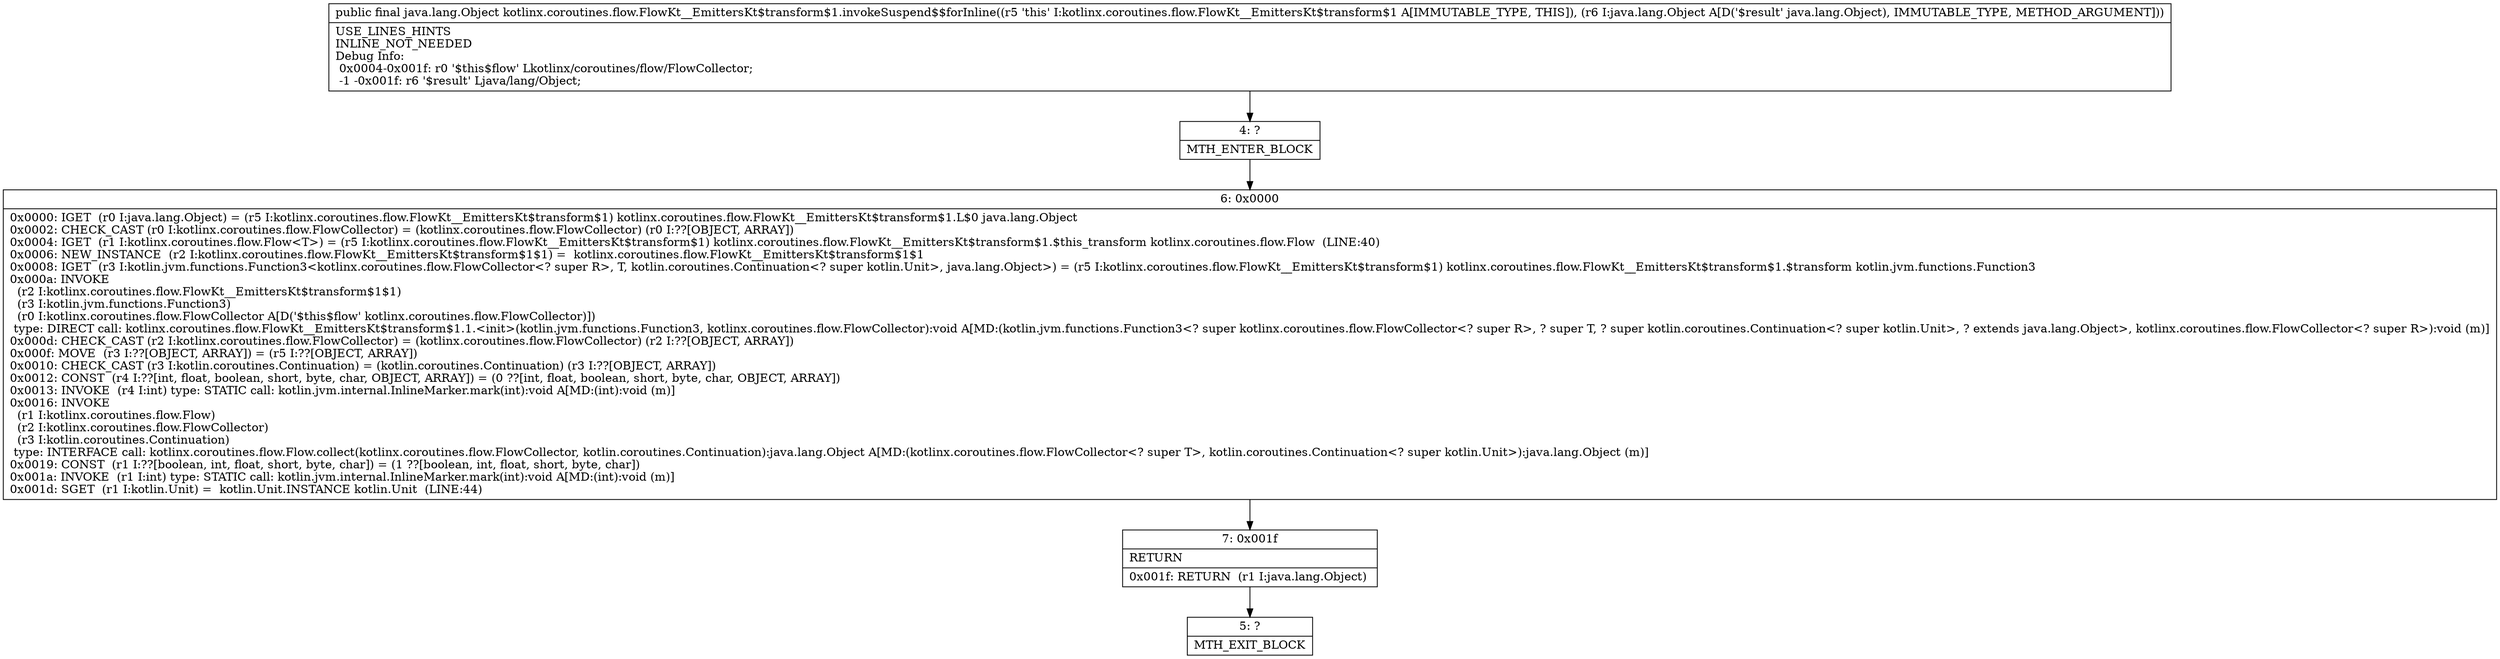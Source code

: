 digraph "CFG forkotlinx.coroutines.flow.FlowKt__EmittersKt$transform$1.invokeSuspend$$forInline(Ljava\/lang\/Object;)Ljava\/lang\/Object;" {
Node_4 [shape=record,label="{4\:\ ?|MTH_ENTER_BLOCK\l}"];
Node_6 [shape=record,label="{6\:\ 0x0000|0x0000: IGET  (r0 I:java.lang.Object) = (r5 I:kotlinx.coroutines.flow.FlowKt__EmittersKt$transform$1) kotlinx.coroutines.flow.FlowKt__EmittersKt$transform$1.L$0 java.lang.Object \l0x0002: CHECK_CAST (r0 I:kotlinx.coroutines.flow.FlowCollector) = (kotlinx.coroutines.flow.FlowCollector) (r0 I:??[OBJECT, ARRAY]) \l0x0004: IGET  (r1 I:kotlinx.coroutines.flow.Flow\<T\>) = (r5 I:kotlinx.coroutines.flow.FlowKt__EmittersKt$transform$1) kotlinx.coroutines.flow.FlowKt__EmittersKt$transform$1.$this_transform kotlinx.coroutines.flow.Flow  (LINE:40)\l0x0006: NEW_INSTANCE  (r2 I:kotlinx.coroutines.flow.FlowKt__EmittersKt$transform$1$1) =  kotlinx.coroutines.flow.FlowKt__EmittersKt$transform$1$1 \l0x0008: IGET  (r3 I:kotlin.jvm.functions.Function3\<kotlinx.coroutines.flow.FlowCollector\<? super R\>, T, kotlin.coroutines.Continuation\<? super kotlin.Unit\>, java.lang.Object\>) = (r5 I:kotlinx.coroutines.flow.FlowKt__EmittersKt$transform$1) kotlinx.coroutines.flow.FlowKt__EmittersKt$transform$1.$transform kotlin.jvm.functions.Function3 \l0x000a: INVOKE  \l  (r2 I:kotlinx.coroutines.flow.FlowKt__EmittersKt$transform$1$1)\l  (r3 I:kotlin.jvm.functions.Function3)\l  (r0 I:kotlinx.coroutines.flow.FlowCollector A[D('$this$flow' kotlinx.coroutines.flow.FlowCollector)])\l type: DIRECT call: kotlinx.coroutines.flow.FlowKt__EmittersKt$transform$1.1.\<init\>(kotlin.jvm.functions.Function3, kotlinx.coroutines.flow.FlowCollector):void A[MD:(kotlin.jvm.functions.Function3\<? super kotlinx.coroutines.flow.FlowCollector\<? super R\>, ? super T, ? super kotlin.coroutines.Continuation\<? super kotlin.Unit\>, ? extends java.lang.Object\>, kotlinx.coroutines.flow.FlowCollector\<? super R\>):void (m)]\l0x000d: CHECK_CAST (r2 I:kotlinx.coroutines.flow.FlowCollector) = (kotlinx.coroutines.flow.FlowCollector) (r2 I:??[OBJECT, ARRAY]) \l0x000f: MOVE  (r3 I:??[OBJECT, ARRAY]) = (r5 I:??[OBJECT, ARRAY]) \l0x0010: CHECK_CAST (r3 I:kotlin.coroutines.Continuation) = (kotlin.coroutines.Continuation) (r3 I:??[OBJECT, ARRAY]) \l0x0012: CONST  (r4 I:??[int, float, boolean, short, byte, char, OBJECT, ARRAY]) = (0 ??[int, float, boolean, short, byte, char, OBJECT, ARRAY]) \l0x0013: INVOKE  (r4 I:int) type: STATIC call: kotlin.jvm.internal.InlineMarker.mark(int):void A[MD:(int):void (m)]\l0x0016: INVOKE  \l  (r1 I:kotlinx.coroutines.flow.Flow)\l  (r2 I:kotlinx.coroutines.flow.FlowCollector)\l  (r3 I:kotlin.coroutines.Continuation)\l type: INTERFACE call: kotlinx.coroutines.flow.Flow.collect(kotlinx.coroutines.flow.FlowCollector, kotlin.coroutines.Continuation):java.lang.Object A[MD:(kotlinx.coroutines.flow.FlowCollector\<? super T\>, kotlin.coroutines.Continuation\<? super kotlin.Unit\>):java.lang.Object (m)]\l0x0019: CONST  (r1 I:??[boolean, int, float, short, byte, char]) = (1 ??[boolean, int, float, short, byte, char]) \l0x001a: INVOKE  (r1 I:int) type: STATIC call: kotlin.jvm.internal.InlineMarker.mark(int):void A[MD:(int):void (m)]\l0x001d: SGET  (r1 I:kotlin.Unit) =  kotlin.Unit.INSTANCE kotlin.Unit  (LINE:44)\l}"];
Node_7 [shape=record,label="{7\:\ 0x001f|RETURN\l|0x001f: RETURN  (r1 I:java.lang.Object) \l}"];
Node_5 [shape=record,label="{5\:\ ?|MTH_EXIT_BLOCK\l}"];
MethodNode[shape=record,label="{public final java.lang.Object kotlinx.coroutines.flow.FlowKt__EmittersKt$transform$1.invokeSuspend$$forInline((r5 'this' I:kotlinx.coroutines.flow.FlowKt__EmittersKt$transform$1 A[IMMUTABLE_TYPE, THIS]), (r6 I:java.lang.Object A[D('$result' java.lang.Object), IMMUTABLE_TYPE, METHOD_ARGUMENT]))  | USE_LINES_HINTS\lINLINE_NOT_NEEDED\lDebug Info:\l  0x0004\-0x001f: r0 '$this$flow' Lkotlinx\/coroutines\/flow\/FlowCollector;\l  \-1 \-0x001f: r6 '$result' Ljava\/lang\/Object;\l}"];
MethodNode -> Node_4;Node_4 -> Node_6;
Node_6 -> Node_7;
Node_7 -> Node_5;
}

